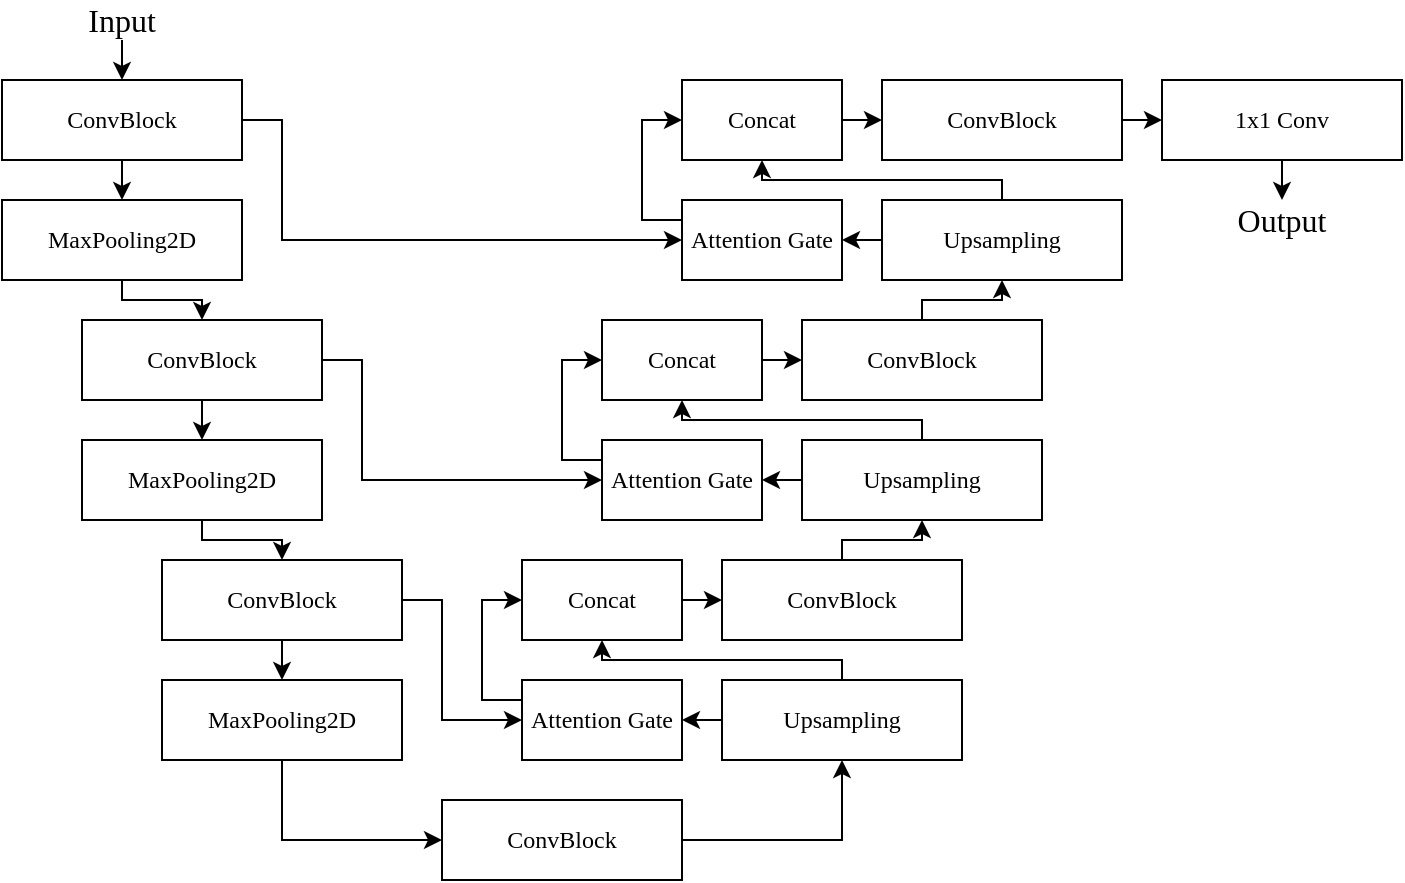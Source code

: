 <mxfile scale="3" border="0">
    <diagram id="2OuECVmnNiO7Xqve4h3d" name="Page-1">
        <mxGraphModel dx="898" dy="922" grid="1" gridSize="10" guides="1" tooltips="1" connect="1" arrows="1" fold="1" page="1" pageScale="1" pageWidth="700" pageHeight="1000" math="0" shadow="0">
            <root>
                <mxCell id="0"/>
                <mxCell id="1" parent="0"/>
                <mxCell id="14" style="edgeStyle=none;html=1;exitX=0.5;exitY=1;exitDx=0;exitDy=0;entryX=0.5;entryY=0;entryDx=0;entryDy=0;fontFamily=Times New Roman;" parent="1" source="2" target="3" edge="1">
                    <mxGeometry relative="1" as="geometry"/>
                </mxCell>
                <mxCell id="59" style="edgeStyle=none;rounded=0;html=1;exitX=1;exitY=0.5;exitDx=0;exitDy=0;entryX=0;entryY=0.5;entryDx=0;entryDy=0;fontFamily=Times New Roman;" edge="1" parent="1" source="2" target="44">
                    <mxGeometry relative="1" as="geometry">
                        <Array as="points">
                            <mxPoint x="180" y="100"/>
                            <mxPoint x="180" y="160"/>
                        </Array>
                    </mxGeometry>
                </mxCell>
                <mxCell id="2" value="ConvBlock" style="rounded=0;whiteSpace=wrap;html=1;fillColor=none;fontFamily=Times New Roman;" parent="1" vertex="1">
                    <mxGeometry x="40" y="80" width="120" height="40" as="geometry"/>
                </mxCell>
                <mxCell id="16" style="edgeStyle=none;html=1;exitX=0.5;exitY=1;exitDx=0;exitDy=0;entryX=0.5;entryY=0;entryDx=0;entryDy=0;fontFamily=Times New Roman;rounded=0;" parent="1" source="3" target="4" edge="1">
                    <mxGeometry relative="1" as="geometry">
                        <Array as="points">
                            <mxPoint x="100" y="190"/>
                            <mxPoint x="140" y="190"/>
                        </Array>
                    </mxGeometry>
                </mxCell>
                <mxCell id="3" value="MaxPooling2D" style="rounded=0;whiteSpace=wrap;html=1;fillColor=none;fontFamily=Times New Roman;" parent="1" vertex="1">
                    <mxGeometry x="40" y="140" width="120" height="40" as="geometry"/>
                </mxCell>
                <mxCell id="17" style="edgeStyle=none;rounded=0;html=1;exitX=0.5;exitY=1;exitDx=0;exitDy=0;entryX=0.5;entryY=0;entryDx=0;entryDy=0;fontFamily=Times New Roman;" parent="1" source="4" target="5" edge="1">
                    <mxGeometry relative="1" as="geometry"/>
                </mxCell>
                <mxCell id="58" style="edgeStyle=none;rounded=0;html=1;exitX=1;exitY=0.5;exitDx=0;exitDy=0;entryX=0;entryY=0.5;entryDx=0;entryDy=0;fontFamily=Times New Roman;" edge="1" parent="1" source="4" target="34">
                    <mxGeometry relative="1" as="geometry">
                        <Array as="points">
                            <mxPoint x="220" y="220"/>
                            <mxPoint x="220" y="280"/>
                        </Array>
                    </mxGeometry>
                </mxCell>
                <mxCell id="4" value="ConvBlock" style="rounded=0;whiteSpace=wrap;html=1;fillColor=none;fontFamily=Times New Roman;" parent="1" vertex="1">
                    <mxGeometry x="80" y="200" width="120" height="40" as="geometry"/>
                </mxCell>
                <mxCell id="18" style="edgeStyle=none;rounded=0;html=1;exitX=0.5;exitY=1;exitDx=0;exitDy=0;entryX=0.5;entryY=0;entryDx=0;entryDy=0;fontFamily=Times New Roman;" parent="1" source="5" target="6" edge="1">
                    <mxGeometry relative="1" as="geometry">
                        <Array as="points">
                            <mxPoint x="140" y="310"/>
                            <mxPoint x="180" y="310"/>
                        </Array>
                    </mxGeometry>
                </mxCell>
                <mxCell id="5" value="MaxPooling2D" style="rounded=0;whiteSpace=wrap;html=1;fillColor=none;fontFamily=Times New Roman;" parent="1" vertex="1">
                    <mxGeometry x="80" y="260" width="120" height="40" as="geometry"/>
                </mxCell>
                <mxCell id="19" style="edgeStyle=none;rounded=0;html=1;exitX=0.5;exitY=1;exitDx=0;exitDy=0;entryX=0.5;entryY=0;entryDx=0;entryDy=0;fontFamily=Times New Roman;" parent="1" source="6" target="7" edge="1">
                    <mxGeometry relative="1" as="geometry"/>
                </mxCell>
                <mxCell id="57" style="edgeStyle=none;html=1;exitX=1;exitY=0.5;exitDx=0;exitDy=0;entryX=0;entryY=0.5;entryDx=0;entryDy=0;rounded=0;fontFamily=Times New Roman;" edge="1" parent="1" source="6" target="10">
                    <mxGeometry relative="1" as="geometry">
                        <Array as="points">
                            <mxPoint x="260" y="340"/>
                            <mxPoint x="260" y="400"/>
                        </Array>
                    </mxGeometry>
                </mxCell>
                <mxCell id="6" value="ConvBlock" style="rounded=0;whiteSpace=wrap;html=1;fillColor=none;fontFamily=Times New Roman;" parent="1" vertex="1">
                    <mxGeometry x="120" y="320" width="120" height="40" as="geometry"/>
                </mxCell>
                <mxCell id="20" style="edgeStyle=none;rounded=0;html=1;exitX=0.5;exitY=1;exitDx=0;exitDy=0;entryX=0;entryY=0.5;entryDx=0;entryDy=0;fontFamily=Times New Roman;" parent="1" source="7" target="8" edge="1">
                    <mxGeometry relative="1" as="geometry">
                        <Array as="points">
                            <mxPoint x="180" y="460"/>
                        </Array>
                    </mxGeometry>
                </mxCell>
                <mxCell id="7" value="MaxPooling2D" style="rounded=0;whiteSpace=wrap;html=1;fillColor=none;fontFamily=Times New Roman;" parent="1" vertex="1">
                    <mxGeometry x="120" y="380" width="120" height="40" as="geometry"/>
                </mxCell>
                <mxCell id="21" style="edgeStyle=none;rounded=0;html=1;exitX=1;exitY=0.5;exitDx=0;exitDy=0;entryX=0.5;entryY=1;entryDx=0;entryDy=0;fontFamily=Times New Roman;" parent="1" source="8" target="9" edge="1">
                    <mxGeometry relative="1" as="geometry">
                        <Array as="points">
                            <mxPoint x="460" y="460"/>
                        </Array>
                    </mxGeometry>
                </mxCell>
                <mxCell id="8" value="ConvBlock" style="rounded=0;whiteSpace=wrap;html=1;fillColor=none;fontFamily=Times New Roman;" parent="1" vertex="1">
                    <mxGeometry x="260" y="440" width="120" height="40" as="geometry"/>
                </mxCell>
                <mxCell id="13" style="edgeStyle=none;html=1;exitX=0;exitY=0.5;exitDx=0;exitDy=0;entryX=1;entryY=0.5;entryDx=0;entryDy=0;fontFamily=Times New Roman;" parent="1" source="9" target="10" edge="1">
                    <mxGeometry relative="1" as="geometry"/>
                </mxCell>
                <mxCell id="27" style="edgeStyle=none;rounded=0;html=1;exitX=0.5;exitY=0;exitDx=0;exitDy=0;entryX=0.5;entryY=1;entryDx=0;entryDy=0;fontFamily=Times New Roman;" parent="1" source="9" target="23" edge="1">
                    <mxGeometry relative="1" as="geometry">
                        <Array as="points">
                            <mxPoint x="460" y="370"/>
                            <mxPoint x="340" y="370"/>
                        </Array>
                    </mxGeometry>
                </mxCell>
                <mxCell id="9" value="Upsampling" style="rounded=0;whiteSpace=wrap;html=1;fillColor=none;fontFamily=Times New Roman;" parent="1" vertex="1">
                    <mxGeometry x="400" y="380" width="120" height="40" as="geometry"/>
                </mxCell>
                <mxCell id="26" style="edgeStyle=none;rounded=0;html=1;exitX=0;exitY=0.25;exitDx=0;exitDy=0;entryX=0;entryY=0.5;entryDx=0;entryDy=0;fontFamily=Times New Roman;" parent="1" source="10" target="23" edge="1">
                    <mxGeometry relative="1" as="geometry">
                        <Array as="points">
                            <mxPoint x="280" y="390"/>
                            <mxPoint x="280" y="370"/>
                            <mxPoint x="280" y="340"/>
                        </Array>
                    </mxGeometry>
                </mxCell>
                <mxCell id="10" value="Attention Gate" style="rounded=0;whiteSpace=wrap;html=1;fillColor=none;fontFamily=Times New Roman;" parent="1" vertex="1">
                    <mxGeometry x="300" y="380" width="80" height="40" as="geometry"/>
                </mxCell>
                <mxCell id="29" style="edgeStyle=none;rounded=0;html=1;exitX=1;exitY=0.5;exitDx=0;exitDy=0;entryX=0;entryY=0.5;entryDx=0;entryDy=0;fontFamily=Times New Roman;" parent="1" source="23" target="28" edge="1">
                    <mxGeometry relative="1" as="geometry"/>
                </mxCell>
                <mxCell id="23" value="Concat" style="rounded=0;whiteSpace=wrap;html=1;fillColor=none;fontFamily=Times New Roman;" parent="1" vertex="1">
                    <mxGeometry x="300" y="320" width="80" height="40" as="geometry"/>
                </mxCell>
                <mxCell id="38" style="edgeStyle=none;rounded=0;html=1;exitX=0.5;exitY=0;exitDx=0;exitDy=0;entryX=0.5;entryY=1;entryDx=0;entryDy=0;fontFamily=Times New Roman;" parent="1" source="28" target="32" edge="1">
                    <mxGeometry relative="1" as="geometry">
                        <Array as="points">
                            <mxPoint x="460" y="310"/>
                            <mxPoint x="500" y="310"/>
                        </Array>
                    </mxGeometry>
                </mxCell>
                <mxCell id="28" value="ConvBlock" style="rounded=0;whiteSpace=wrap;html=1;fillColor=none;fontFamily=Times New Roman;" parent="1" vertex="1">
                    <mxGeometry x="400" y="320" width="120" height="40" as="geometry"/>
                </mxCell>
                <mxCell id="30" style="edgeStyle=none;html=1;exitX=0;exitY=0.5;exitDx=0;exitDy=0;entryX=1;entryY=0.5;entryDx=0;entryDy=0;fontFamily=Times New Roman;" parent="1" source="32" target="34" edge="1">
                    <mxGeometry relative="1" as="geometry"/>
                </mxCell>
                <mxCell id="31" style="edgeStyle=none;rounded=0;html=1;exitX=0.5;exitY=0;exitDx=0;exitDy=0;entryX=0.5;entryY=1;entryDx=0;entryDy=0;fontFamily=Times New Roman;" parent="1" source="32" target="36" edge="1">
                    <mxGeometry relative="1" as="geometry">
                        <Array as="points">
                            <mxPoint x="500" y="250"/>
                            <mxPoint x="380" y="250"/>
                        </Array>
                    </mxGeometry>
                </mxCell>
                <mxCell id="32" value="Upsampling" style="rounded=0;whiteSpace=wrap;html=1;fillColor=none;fontFamily=Times New Roman;" parent="1" vertex="1">
                    <mxGeometry x="440" y="260" width="120" height="40" as="geometry"/>
                </mxCell>
                <mxCell id="33" style="edgeStyle=none;rounded=0;html=1;exitX=0;exitY=0.25;exitDx=0;exitDy=0;entryX=0;entryY=0.5;entryDx=0;entryDy=0;fontFamily=Times New Roman;" parent="1" source="34" target="36" edge="1">
                    <mxGeometry relative="1" as="geometry">
                        <Array as="points">
                            <mxPoint x="320" y="270"/>
                            <mxPoint x="320" y="250"/>
                            <mxPoint x="320" y="220"/>
                        </Array>
                    </mxGeometry>
                </mxCell>
                <mxCell id="34" value="Attention Gate" style="rounded=0;whiteSpace=wrap;html=1;fillColor=none;fontFamily=Times New Roman;" parent="1" vertex="1">
                    <mxGeometry x="340" y="260" width="80" height="40" as="geometry"/>
                </mxCell>
                <mxCell id="35" style="edgeStyle=none;rounded=0;html=1;exitX=1;exitY=0.5;exitDx=0;exitDy=0;entryX=0;entryY=0.5;entryDx=0;entryDy=0;fontFamily=Times New Roman;" parent="1" source="36" target="37" edge="1">
                    <mxGeometry relative="1" as="geometry"/>
                </mxCell>
                <mxCell id="36" value="Concat" style="rounded=0;whiteSpace=wrap;html=1;fillColor=none;fontFamily=Times New Roman;" parent="1" vertex="1">
                    <mxGeometry x="340" y="200" width="80" height="40" as="geometry"/>
                </mxCell>
                <mxCell id="48" style="edgeStyle=none;rounded=0;html=1;exitX=0.5;exitY=0;exitDx=0;exitDy=0;entryX=0.5;entryY=1;entryDx=0;entryDy=0;fontFamily=Times New Roman;" parent="1" source="37" target="42" edge="1">
                    <mxGeometry relative="1" as="geometry">
                        <Array as="points">
                            <mxPoint x="500" y="190"/>
                            <mxPoint x="540" y="190"/>
                        </Array>
                    </mxGeometry>
                </mxCell>
                <mxCell id="37" value="ConvBlock" style="rounded=0;whiteSpace=wrap;html=1;fillColor=none;fontFamily=Times New Roman;" parent="1" vertex="1">
                    <mxGeometry x="440" y="200" width="120" height="40" as="geometry"/>
                </mxCell>
                <mxCell id="40" style="edgeStyle=none;html=1;exitX=0;exitY=0.5;exitDx=0;exitDy=0;entryX=1;entryY=0.5;entryDx=0;entryDy=0;fontFamily=Times New Roman;" parent="1" source="42" target="44" edge="1">
                    <mxGeometry relative="1" as="geometry"/>
                </mxCell>
                <mxCell id="41" style="edgeStyle=none;rounded=0;html=1;exitX=0.5;exitY=0;exitDx=0;exitDy=0;entryX=0.5;entryY=1;entryDx=0;entryDy=0;fontFamily=Times New Roman;" parent="1" source="42" target="46" edge="1">
                    <mxGeometry relative="1" as="geometry">
                        <Array as="points">
                            <mxPoint x="540" y="130"/>
                            <mxPoint x="420" y="130"/>
                        </Array>
                    </mxGeometry>
                </mxCell>
                <mxCell id="42" value="Upsampling" style="rounded=0;whiteSpace=wrap;html=1;fillColor=none;fontFamily=Times New Roman;" parent="1" vertex="1">
                    <mxGeometry x="480" y="140" width="120" height="40" as="geometry"/>
                </mxCell>
                <mxCell id="43" style="edgeStyle=none;rounded=0;html=1;exitX=0;exitY=0.25;exitDx=0;exitDy=0;entryX=0;entryY=0.5;entryDx=0;entryDy=0;fontFamily=Times New Roman;" parent="1" source="44" target="46" edge="1">
                    <mxGeometry relative="1" as="geometry">
                        <Array as="points">
                            <mxPoint x="360" y="150"/>
                            <mxPoint x="360" y="130"/>
                            <mxPoint x="360" y="100"/>
                        </Array>
                    </mxGeometry>
                </mxCell>
                <mxCell id="44" value="Attention Gate" style="rounded=0;whiteSpace=wrap;html=1;fillColor=none;fontFamily=Times New Roman;" parent="1" vertex="1">
                    <mxGeometry x="380" y="140" width="80" height="40" as="geometry"/>
                </mxCell>
                <mxCell id="45" style="edgeStyle=none;rounded=0;html=1;exitX=1;exitY=0.5;exitDx=0;exitDy=0;entryX=0;entryY=0.5;entryDx=0;entryDy=0;fontFamily=Times New Roman;" parent="1" source="46" target="47" edge="1">
                    <mxGeometry relative="1" as="geometry"/>
                </mxCell>
                <mxCell id="46" value="Concat" style="rounded=0;whiteSpace=wrap;html=1;fillColor=none;fontFamily=Times New Roman;" parent="1" vertex="1">
                    <mxGeometry x="380" y="80" width="80" height="40" as="geometry"/>
                </mxCell>
                <mxCell id="52" value="" style="edgeStyle=none;rounded=0;html=1;fontFamily=Times New Roman;" parent="1" source="47" target="50" edge="1">
                    <mxGeometry relative="1" as="geometry"/>
                </mxCell>
                <mxCell id="47" value="ConvBlock" style="rounded=0;whiteSpace=wrap;html=1;fillColor=none;fontFamily=Times New Roman;" parent="1" vertex="1">
                    <mxGeometry x="480" y="80" width="120" height="40" as="geometry"/>
                </mxCell>
                <mxCell id="56" style="edgeStyle=none;rounded=0;html=1;exitX=0.5;exitY=1;exitDx=0;exitDy=0;entryX=0.5;entryY=0;entryDx=0;entryDy=0;fontFamily=Times New Roman;fontSize=16;" parent="1" source="50" target="55" edge="1">
                    <mxGeometry relative="1" as="geometry"/>
                </mxCell>
                <mxCell id="50" value="1x1 Conv" style="rounded=0;whiteSpace=wrap;html=1;fillColor=none;fontFamily=Times New Roman;" parent="1" vertex="1">
                    <mxGeometry x="620" y="80" width="120" height="40" as="geometry"/>
                </mxCell>
                <mxCell id="54" style="edgeStyle=none;rounded=0;html=1;exitX=0.5;exitY=1;exitDx=0;exitDy=0;entryX=0.5;entryY=0;entryDx=0;entryDy=0;fontFamily=Times New Roman;" parent="1" source="53" target="2" edge="1">
                    <mxGeometry relative="1" as="geometry"/>
                </mxCell>
                <mxCell id="53" value="Input" style="text;html=1;strokeColor=none;fillColor=none;align=center;verticalAlign=middle;whiteSpace=wrap;rounded=0;fontFamily=Times New Roman;fontSize=16;" parent="1" vertex="1">
                    <mxGeometry x="40" y="40" width="120" height="20" as="geometry"/>
                </mxCell>
                <mxCell id="55" value="Output" style="text;html=1;strokeColor=none;fillColor=none;align=center;verticalAlign=middle;whiteSpace=wrap;rounded=0;fontFamily=Times New Roman;fontSize=16;" parent="1" vertex="1">
                    <mxGeometry x="620" y="140" width="120" height="20" as="geometry"/>
                </mxCell>
            </root>
        </mxGraphModel>
    </diagram>
</mxfile>
